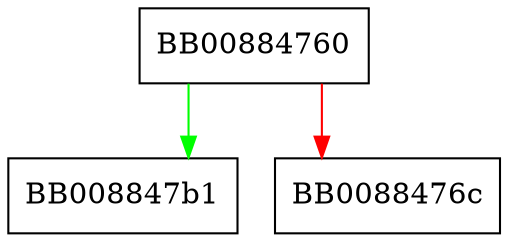 digraph dlopen_doit {
  node [shape="box"];
  graph [splines=ortho];
  BB00884760 -> BB008847b1 [color="green"];
  BB00884760 -> BB0088476c [color="red"];
}